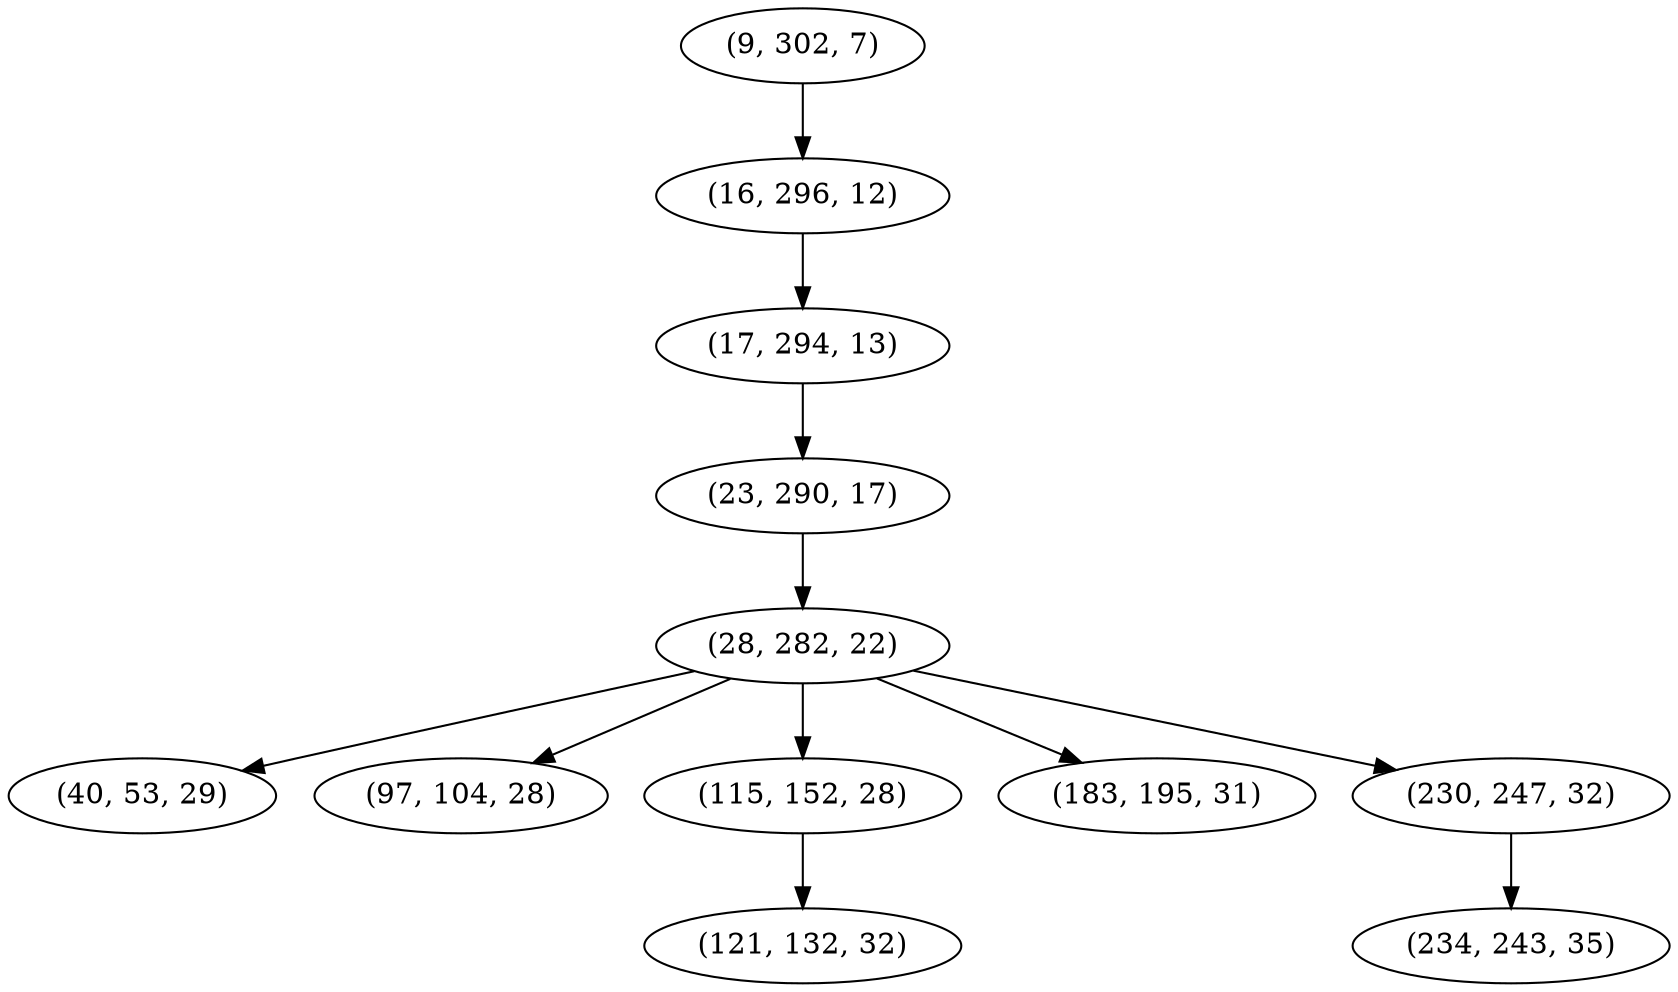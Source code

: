 digraph tree {
    "(9, 302, 7)";
    "(16, 296, 12)";
    "(17, 294, 13)";
    "(23, 290, 17)";
    "(28, 282, 22)";
    "(40, 53, 29)";
    "(97, 104, 28)";
    "(115, 152, 28)";
    "(121, 132, 32)";
    "(183, 195, 31)";
    "(230, 247, 32)";
    "(234, 243, 35)";
    "(9, 302, 7)" -> "(16, 296, 12)";
    "(16, 296, 12)" -> "(17, 294, 13)";
    "(17, 294, 13)" -> "(23, 290, 17)";
    "(23, 290, 17)" -> "(28, 282, 22)";
    "(28, 282, 22)" -> "(40, 53, 29)";
    "(28, 282, 22)" -> "(97, 104, 28)";
    "(28, 282, 22)" -> "(115, 152, 28)";
    "(28, 282, 22)" -> "(183, 195, 31)";
    "(28, 282, 22)" -> "(230, 247, 32)";
    "(115, 152, 28)" -> "(121, 132, 32)";
    "(230, 247, 32)" -> "(234, 243, 35)";
}
